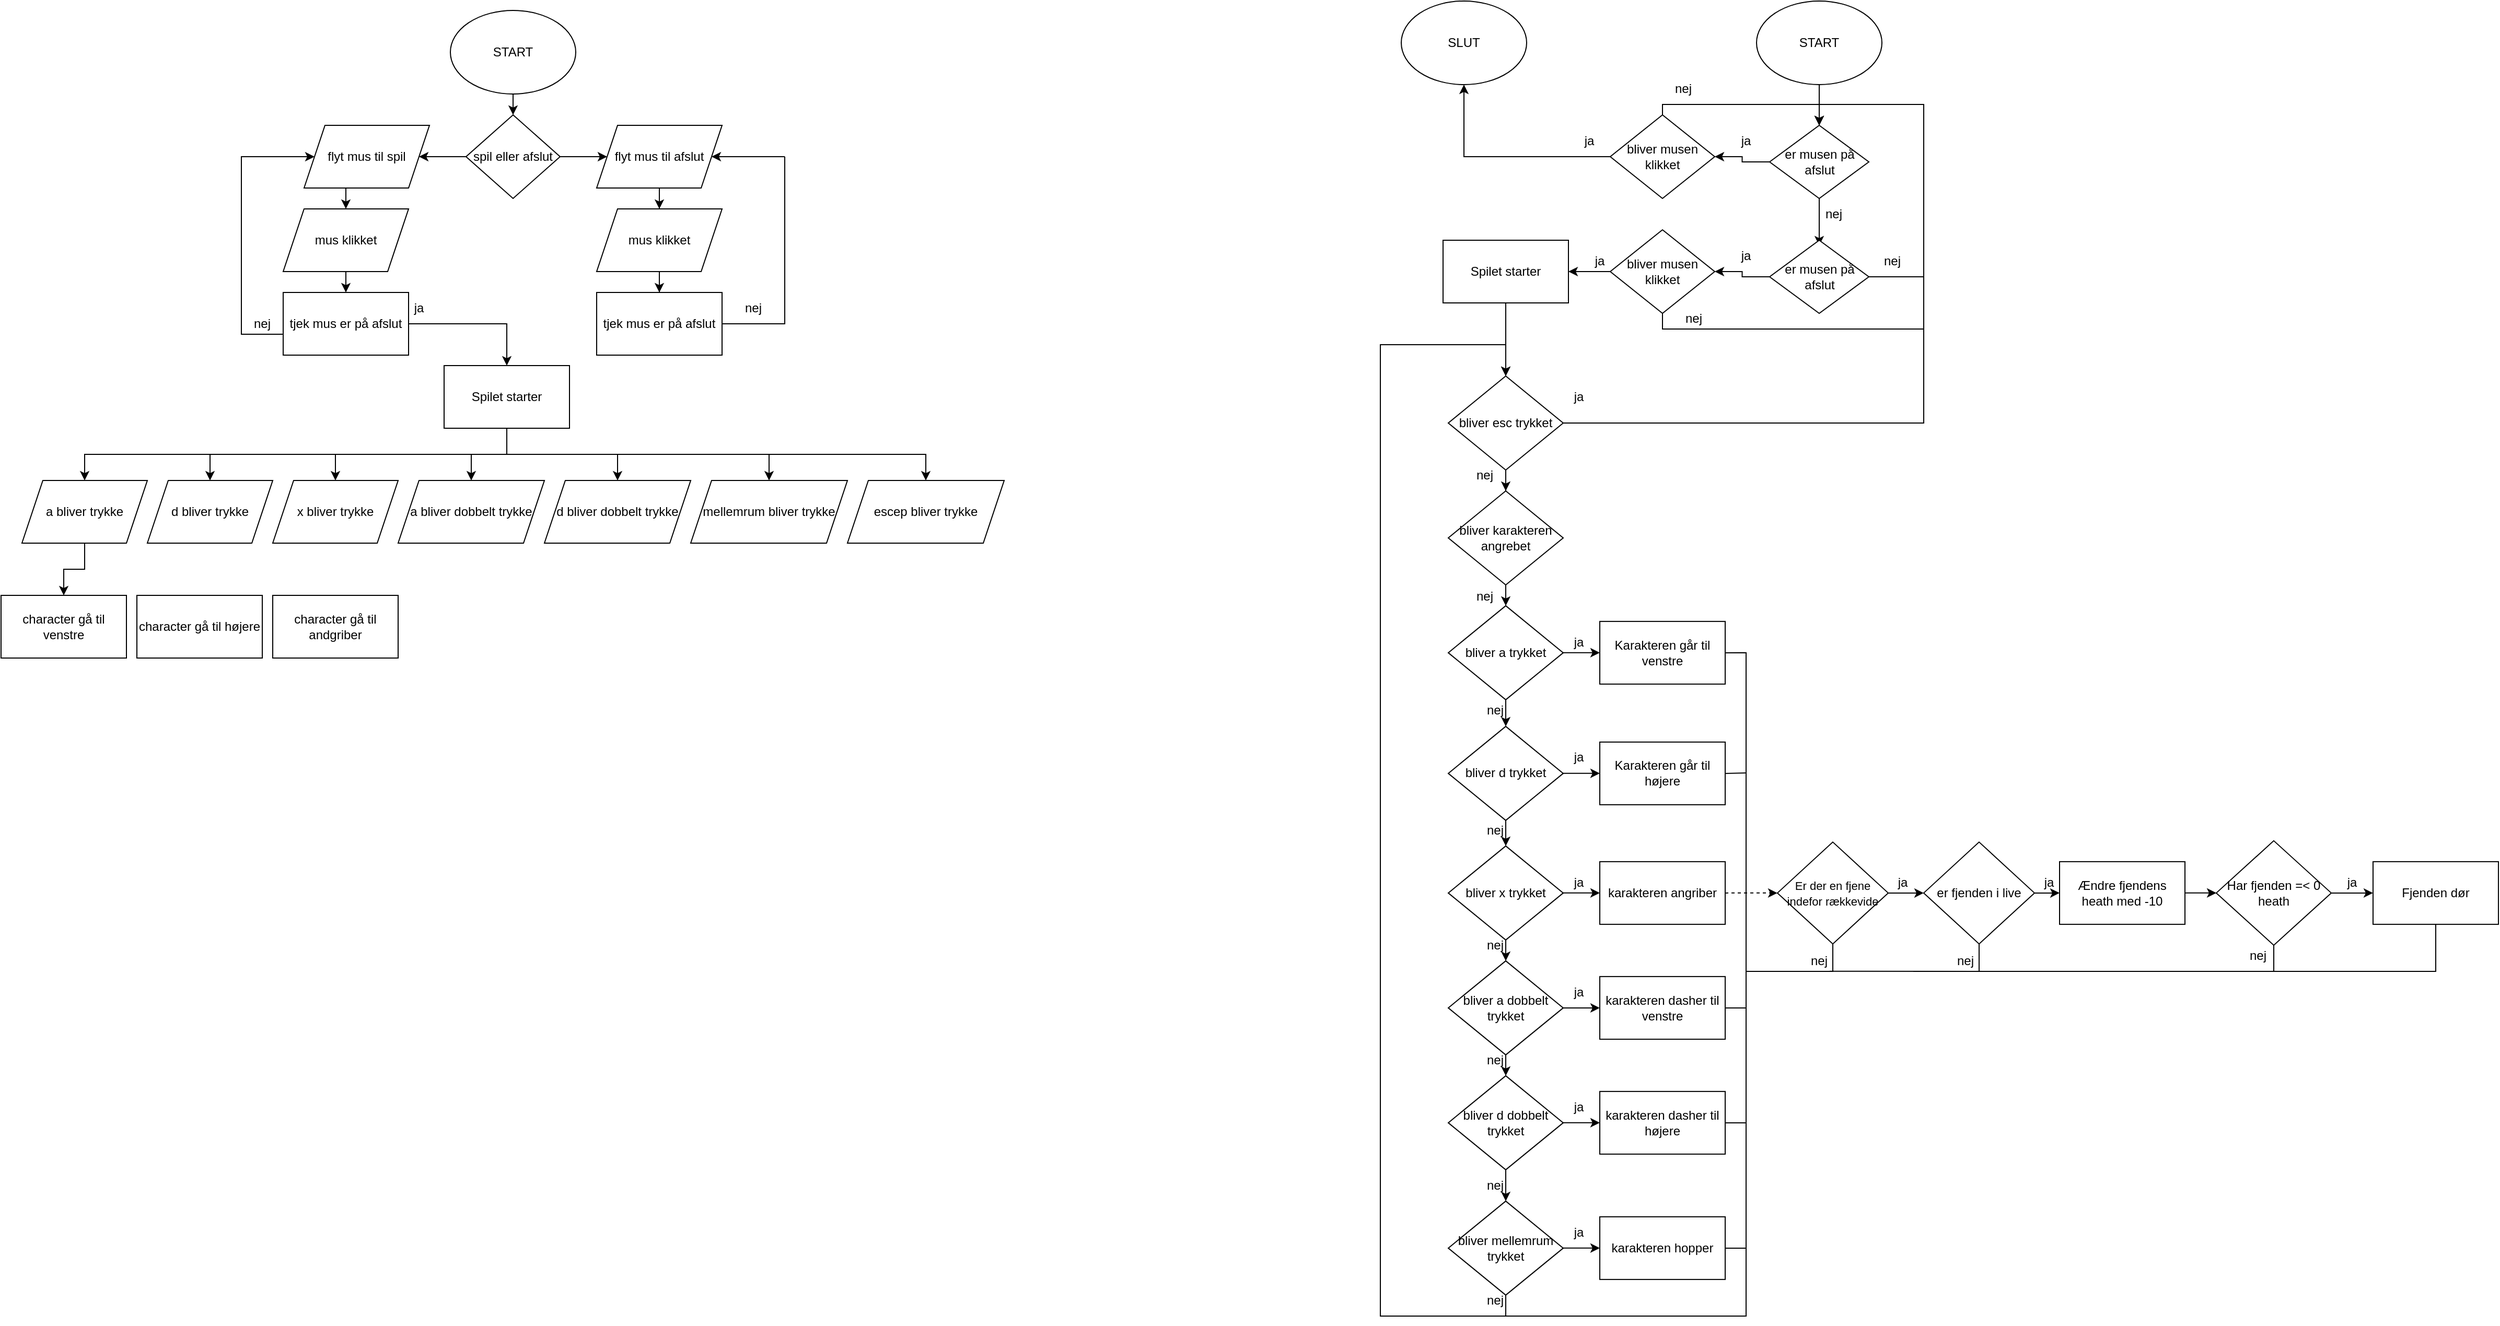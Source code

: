 <mxfile version="26.1.0">
  <diagram name="Side-1" id="GHjTUxKBnm4g02ztmZ10">
    <mxGraphModel dx="2897" dy="2509" grid="1" gridSize="10" guides="1" tooltips="1" connect="1" arrows="1" fold="1" page="1" pageScale="1" pageWidth="827" pageHeight="1169" background="none" math="0" shadow="0">
      <root>
        <mxCell id="0" />
        <mxCell id="1" parent="0" />
        <mxCell id="01Cn6UUHRZPfgiZ1-aKv-5" style="edgeStyle=orthogonalEdgeStyle;rounded=0;orthogonalLoop=1;jettySize=auto;html=1;exitX=0.5;exitY=1;exitDx=0;exitDy=0;entryX=0.5;entryY=0;entryDx=0;entryDy=0;" parent="1" source="01Cn6UUHRZPfgiZ1-aKv-2" target="01Cn6UUHRZPfgiZ1-aKv-4" edge="1">
          <mxGeometry relative="1" as="geometry" />
        </mxCell>
        <mxCell id="01Cn6UUHRZPfgiZ1-aKv-2" value="START" style="ellipse;whiteSpace=wrap;html=1;" parent="1" vertex="1">
          <mxGeometry x="360" y="-1160" width="120" height="80" as="geometry" />
        </mxCell>
        <mxCell id="01Cn6UUHRZPfgiZ1-aKv-12" value="" style="edgeStyle=orthogonalEdgeStyle;rounded=0;orthogonalLoop=1;jettySize=auto;html=1;" parent="1" source="01Cn6UUHRZPfgiZ1-aKv-3" target="01Cn6UUHRZPfgiZ1-aKv-11" edge="1">
          <mxGeometry relative="1" as="geometry" />
        </mxCell>
        <mxCell id="01Cn6UUHRZPfgiZ1-aKv-3" value="flyt mus til afslut" style="shape=parallelogram;perimeter=parallelogramPerimeter;whiteSpace=wrap;html=1;fixedSize=1;" parent="1" vertex="1">
          <mxGeometry x="500" y="-1050" width="120" height="60" as="geometry" />
        </mxCell>
        <mxCell id="01Cn6UUHRZPfgiZ1-aKv-6" style="edgeStyle=orthogonalEdgeStyle;rounded=0;orthogonalLoop=1;jettySize=auto;html=1;exitX=1;exitY=0.5;exitDx=0;exitDy=0;entryX=0;entryY=0.5;entryDx=0;entryDy=0;" parent="1" source="01Cn6UUHRZPfgiZ1-aKv-4" target="01Cn6UUHRZPfgiZ1-aKv-3" edge="1">
          <mxGeometry relative="1" as="geometry" />
        </mxCell>
        <mxCell id="01Cn6UUHRZPfgiZ1-aKv-8" style="edgeStyle=orthogonalEdgeStyle;rounded=0;orthogonalLoop=1;jettySize=auto;html=1;entryX=1;entryY=0.5;entryDx=0;entryDy=0;" parent="1" source="01Cn6UUHRZPfgiZ1-aKv-4" target="01Cn6UUHRZPfgiZ1-aKv-7" edge="1">
          <mxGeometry relative="1" as="geometry" />
        </mxCell>
        <mxCell id="01Cn6UUHRZPfgiZ1-aKv-4" value="spil eller afslut" style="rhombus;whiteSpace=wrap;html=1;" parent="1" vertex="1">
          <mxGeometry x="375" y="-1060" width="90" height="80" as="geometry" />
        </mxCell>
        <mxCell id="01Cn6UUHRZPfgiZ1-aKv-21" style="edgeStyle=orthogonalEdgeStyle;rounded=0;orthogonalLoop=1;jettySize=auto;html=1;exitX=0.5;exitY=1;exitDx=0;exitDy=0;entryX=0.5;entryY=0;entryDx=0;entryDy=0;" parent="1" source="01Cn6UUHRZPfgiZ1-aKv-7" target="01Cn6UUHRZPfgiZ1-aKv-20" edge="1">
          <mxGeometry relative="1" as="geometry" />
        </mxCell>
        <mxCell id="01Cn6UUHRZPfgiZ1-aKv-7" value="flyt mus til spil" style="shape=parallelogram;perimeter=parallelogramPerimeter;whiteSpace=wrap;html=1;fixedSize=1;" parent="1" vertex="1">
          <mxGeometry x="220" y="-1050" width="120" height="60" as="geometry" />
        </mxCell>
        <mxCell id="01Cn6UUHRZPfgiZ1-aKv-14" value="" style="edgeStyle=orthogonalEdgeStyle;rounded=0;orthogonalLoop=1;jettySize=auto;html=1;" parent="1" source="01Cn6UUHRZPfgiZ1-aKv-11" target="01Cn6UUHRZPfgiZ1-aKv-13" edge="1">
          <mxGeometry relative="1" as="geometry" />
        </mxCell>
        <mxCell id="01Cn6UUHRZPfgiZ1-aKv-11" value="mus klikket" style="shape=parallelogram;perimeter=parallelogramPerimeter;whiteSpace=wrap;html=1;fixedSize=1;" parent="1" vertex="1">
          <mxGeometry x="500" y="-970" width="120" height="60" as="geometry" />
        </mxCell>
        <mxCell id="01Cn6UUHRZPfgiZ1-aKv-13" value="tjek mus er på afslut" style="whiteSpace=wrap;html=1;" parent="1" vertex="1">
          <mxGeometry x="500" y="-890" width="120" height="60" as="geometry" />
        </mxCell>
        <mxCell id="01Cn6UUHRZPfgiZ1-aKv-16" value="" style="endArrow=none;html=1;rounded=0;exitX=1;exitY=0.5;exitDx=0;exitDy=0;" parent="1" source="01Cn6UUHRZPfgiZ1-aKv-13" edge="1">
          <mxGeometry width="50" height="50" relative="1" as="geometry">
            <mxPoint x="450" y="-930" as="sourcePoint" />
            <mxPoint x="680" y="-1020" as="targetPoint" />
            <Array as="points">
              <mxPoint x="680" y="-860" />
            </Array>
          </mxGeometry>
        </mxCell>
        <mxCell id="01Cn6UUHRZPfgiZ1-aKv-18" value="" style="endArrow=classic;html=1;rounded=0;" parent="1" edge="1">
          <mxGeometry width="50" height="50" relative="1" as="geometry">
            <mxPoint x="680" y="-1020" as="sourcePoint" />
            <mxPoint x="610" y="-1020" as="targetPoint" />
          </mxGeometry>
        </mxCell>
        <mxCell id="01Cn6UUHRZPfgiZ1-aKv-19" value="nej" style="text;html=1;align=center;verticalAlign=middle;whiteSpace=wrap;rounded=0;" parent="1" vertex="1">
          <mxGeometry x="620" y="-890" width="60" height="30" as="geometry" />
        </mxCell>
        <mxCell id="01Cn6UUHRZPfgiZ1-aKv-23" style="edgeStyle=orthogonalEdgeStyle;rounded=0;orthogonalLoop=1;jettySize=auto;html=1;exitX=0.5;exitY=1;exitDx=0;exitDy=0;entryX=0.5;entryY=0;entryDx=0;entryDy=0;" parent="1" source="01Cn6UUHRZPfgiZ1-aKv-20" target="01Cn6UUHRZPfgiZ1-aKv-22" edge="1">
          <mxGeometry relative="1" as="geometry" />
        </mxCell>
        <mxCell id="01Cn6UUHRZPfgiZ1-aKv-20" value="mus klikket" style="shape=parallelogram;perimeter=parallelogramPerimeter;whiteSpace=wrap;html=1;fixedSize=1;" parent="1" vertex="1">
          <mxGeometry x="200" y="-970" width="120" height="60" as="geometry" />
        </mxCell>
        <mxCell id="01Cn6UUHRZPfgiZ1-aKv-24" style="edgeStyle=orthogonalEdgeStyle;rounded=0;orthogonalLoop=1;jettySize=auto;html=1;exitX=0;exitY=0.5;exitDx=0;exitDy=0;entryX=0;entryY=0.5;entryDx=0;entryDy=0;" parent="1" source="01Cn6UUHRZPfgiZ1-aKv-22" target="01Cn6UUHRZPfgiZ1-aKv-7" edge="1">
          <mxGeometry relative="1" as="geometry">
            <Array as="points">
              <mxPoint x="160" y="-850" />
              <mxPoint x="160" y="-1020" />
            </Array>
          </mxGeometry>
        </mxCell>
        <mxCell id="01Cn6UUHRZPfgiZ1-aKv-28" value="" style="edgeStyle=orthogonalEdgeStyle;rounded=0;orthogonalLoop=1;jettySize=auto;html=1;" parent="1" source="01Cn6UUHRZPfgiZ1-aKv-22" target="01Cn6UUHRZPfgiZ1-aKv-27" edge="1">
          <mxGeometry relative="1" as="geometry" />
        </mxCell>
        <mxCell id="01Cn6UUHRZPfgiZ1-aKv-22" value="tjek mus er på afslut" style="whiteSpace=wrap;html=1;" parent="1" vertex="1">
          <mxGeometry x="200" y="-890" width="120" height="60" as="geometry" />
        </mxCell>
        <mxCell id="01Cn6UUHRZPfgiZ1-aKv-25" value="nej" style="text;html=1;align=center;verticalAlign=middle;whiteSpace=wrap;rounded=0;" parent="1" vertex="1">
          <mxGeometry x="150" y="-875" width="60" height="30" as="geometry" />
        </mxCell>
        <mxCell id="01Cn6UUHRZPfgiZ1-aKv-40" style="edgeStyle=orthogonalEdgeStyle;rounded=0;orthogonalLoop=1;jettySize=auto;html=1;exitX=0.5;exitY=1;exitDx=0;exitDy=0;" parent="1" source="01Cn6UUHRZPfgiZ1-aKv-27" target="01Cn6UUHRZPfgiZ1-aKv-31" edge="1">
          <mxGeometry relative="1" as="geometry" />
        </mxCell>
        <mxCell id="01Cn6UUHRZPfgiZ1-aKv-41" style="edgeStyle=orthogonalEdgeStyle;rounded=0;orthogonalLoop=1;jettySize=auto;html=1;exitX=0.5;exitY=1;exitDx=0;exitDy=0;entryX=0.5;entryY=0;entryDx=0;entryDy=0;" parent="1" source="01Cn6UUHRZPfgiZ1-aKv-27" target="01Cn6UUHRZPfgiZ1-aKv-33" edge="1">
          <mxGeometry relative="1" as="geometry" />
        </mxCell>
        <mxCell id="01Cn6UUHRZPfgiZ1-aKv-42" style="edgeStyle=orthogonalEdgeStyle;rounded=0;orthogonalLoop=1;jettySize=auto;html=1;exitX=0.5;exitY=1;exitDx=0;exitDy=0;" parent="1" source="01Cn6UUHRZPfgiZ1-aKv-27" target="01Cn6UUHRZPfgiZ1-aKv-34" edge="1">
          <mxGeometry relative="1" as="geometry" />
        </mxCell>
        <mxCell id="01Cn6UUHRZPfgiZ1-aKv-43" style="edgeStyle=orthogonalEdgeStyle;rounded=0;orthogonalLoop=1;jettySize=auto;html=1;exitX=0.5;exitY=1;exitDx=0;exitDy=0;entryX=0.5;entryY=0;entryDx=0;entryDy=0;" parent="1" source="01Cn6UUHRZPfgiZ1-aKv-27" target="01Cn6UUHRZPfgiZ1-aKv-35" edge="1">
          <mxGeometry relative="1" as="geometry" />
        </mxCell>
        <mxCell id="01Cn6UUHRZPfgiZ1-aKv-44" style="edgeStyle=orthogonalEdgeStyle;rounded=0;orthogonalLoop=1;jettySize=auto;html=1;exitX=0.5;exitY=1;exitDx=0;exitDy=0;" parent="1" source="01Cn6UUHRZPfgiZ1-aKv-27" target="01Cn6UUHRZPfgiZ1-aKv-37" edge="1">
          <mxGeometry relative="1" as="geometry" />
        </mxCell>
        <mxCell id="01Cn6UUHRZPfgiZ1-aKv-45" style="edgeStyle=orthogonalEdgeStyle;rounded=0;orthogonalLoop=1;jettySize=auto;html=1;exitX=0.5;exitY=1;exitDx=0;exitDy=0;" parent="1" source="01Cn6UUHRZPfgiZ1-aKv-27" target="01Cn6UUHRZPfgiZ1-aKv-38" edge="1">
          <mxGeometry relative="1" as="geometry" />
        </mxCell>
        <mxCell id="01Cn6UUHRZPfgiZ1-aKv-46" style="edgeStyle=orthogonalEdgeStyle;rounded=0;orthogonalLoop=1;jettySize=auto;html=1;exitX=0.5;exitY=1;exitDx=0;exitDy=0;" parent="1" source="01Cn6UUHRZPfgiZ1-aKv-27" target="01Cn6UUHRZPfgiZ1-aKv-39" edge="1">
          <mxGeometry relative="1" as="geometry" />
        </mxCell>
        <mxCell id="01Cn6UUHRZPfgiZ1-aKv-27" value="Spilet starter" style="whiteSpace=wrap;html=1;" parent="1" vertex="1">
          <mxGeometry x="354" y="-820" width="120" height="60" as="geometry" />
        </mxCell>
        <mxCell id="01Cn6UUHRZPfgiZ1-aKv-29" value="ja" style="text;html=1;align=center;verticalAlign=middle;whiteSpace=wrap;rounded=0;" parent="1" vertex="1">
          <mxGeometry x="300" y="-890" width="60" height="30" as="geometry" />
        </mxCell>
        <mxCell id="01Cn6UUHRZPfgiZ1-aKv-48" value="" style="edgeStyle=orthogonalEdgeStyle;rounded=0;orthogonalLoop=1;jettySize=auto;html=1;" parent="1" source="01Cn6UUHRZPfgiZ1-aKv-31" target="01Cn6UUHRZPfgiZ1-aKv-47" edge="1">
          <mxGeometry relative="1" as="geometry" />
        </mxCell>
        <mxCell id="01Cn6UUHRZPfgiZ1-aKv-31" value="a bliver trykke" style="shape=parallelogram;perimeter=parallelogramPerimeter;whiteSpace=wrap;html=1;fixedSize=1;" parent="1" vertex="1">
          <mxGeometry x="-50" y="-710" width="120" height="60" as="geometry" />
        </mxCell>
        <mxCell id="01Cn6UUHRZPfgiZ1-aKv-33" value="d bliver trykke" style="shape=parallelogram;perimeter=parallelogramPerimeter;whiteSpace=wrap;html=1;fixedSize=1;" parent="1" vertex="1">
          <mxGeometry x="70" y="-710" width="120" height="60" as="geometry" />
        </mxCell>
        <mxCell id="01Cn6UUHRZPfgiZ1-aKv-34" value="x bliver trykke" style="shape=parallelogram;perimeter=parallelogramPerimeter;whiteSpace=wrap;html=1;fixedSize=1;" parent="1" vertex="1">
          <mxGeometry x="190" y="-710" width="120" height="60" as="geometry" />
        </mxCell>
        <mxCell id="01Cn6UUHRZPfgiZ1-aKv-35" value="a bliver dobbelt trykke" style="shape=parallelogram;perimeter=parallelogramPerimeter;whiteSpace=wrap;html=1;fixedSize=1;" parent="1" vertex="1">
          <mxGeometry x="310" y="-710" width="140" height="60" as="geometry" />
        </mxCell>
        <mxCell id="01Cn6UUHRZPfgiZ1-aKv-37" value="d bliver dobbelt trykke" style="shape=parallelogram;perimeter=parallelogramPerimeter;whiteSpace=wrap;html=1;fixedSize=1;" parent="1" vertex="1">
          <mxGeometry x="450" y="-710" width="140" height="60" as="geometry" />
        </mxCell>
        <mxCell id="01Cn6UUHRZPfgiZ1-aKv-38" value="mellemrum bliver trykke" style="shape=parallelogram;perimeter=parallelogramPerimeter;whiteSpace=wrap;html=1;fixedSize=1;" parent="1" vertex="1">
          <mxGeometry x="590" y="-710" width="150" height="60" as="geometry" />
        </mxCell>
        <mxCell id="01Cn6UUHRZPfgiZ1-aKv-39" value="escep bliver trykke" style="shape=parallelogram;perimeter=parallelogramPerimeter;whiteSpace=wrap;html=1;fixedSize=1;" parent="1" vertex="1">
          <mxGeometry x="740" y="-710" width="150" height="60" as="geometry" />
        </mxCell>
        <mxCell id="01Cn6UUHRZPfgiZ1-aKv-47" value="character gå til venstre" style="whiteSpace=wrap;html=1;" parent="1" vertex="1">
          <mxGeometry x="-70" y="-600" width="120" height="60" as="geometry" />
        </mxCell>
        <mxCell id="01Cn6UUHRZPfgiZ1-aKv-49" value="character gå til højere" style="whiteSpace=wrap;html=1;" parent="1" vertex="1">
          <mxGeometry x="60" y="-600" width="120" height="60" as="geometry" />
        </mxCell>
        <mxCell id="01Cn6UUHRZPfgiZ1-aKv-52" value="character gå til andgriber" style="whiteSpace=wrap;html=1;" parent="1" vertex="1">
          <mxGeometry x="190" y="-600" width="120" height="60" as="geometry" />
        </mxCell>
        <mxCell id="Bi03TDWfDMKd8-1LbUZK-4" value="" style="edgeStyle=orthogonalEdgeStyle;rounded=0;orthogonalLoop=1;jettySize=auto;html=1;" edge="1" parent="1" source="Bi03TDWfDMKd8-1LbUZK-1">
          <mxGeometry relative="1" as="geometry">
            <mxPoint x="1670" y="-1050" as="targetPoint" />
          </mxGeometry>
        </mxCell>
        <mxCell id="Bi03TDWfDMKd8-1LbUZK-1" value="START" style="ellipse;whiteSpace=wrap;html=1;" vertex="1" parent="1">
          <mxGeometry x="1610" y="-1169" width="120" height="80" as="geometry" />
        </mxCell>
        <mxCell id="Bi03TDWfDMKd8-1LbUZK-24" style="edgeStyle=orthogonalEdgeStyle;rounded=0;orthogonalLoop=1;jettySize=auto;html=1;exitX=0.5;exitY=1;exitDx=0;exitDy=0;entryX=0.5;entryY=0;entryDx=0;entryDy=0;" edge="1" parent="1">
          <mxGeometry relative="1" as="geometry">
            <mxPoint x="1670" y="-990" as="sourcePoint" />
            <mxPoint x="1670" y="-935" as="targetPoint" />
          </mxGeometry>
        </mxCell>
        <mxCell id="Bi03TDWfDMKd8-1LbUZK-7" value="SLUT" style="ellipse;whiteSpace=wrap;html=1;" vertex="1" parent="1">
          <mxGeometry x="1270" y="-1169" width="120" height="80" as="geometry" />
        </mxCell>
        <mxCell id="Bi03TDWfDMKd8-1LbUZK-9" value="ja" style="text;html=1;align=center;verticalAlign=middle;whiteSpace=wrap;rounded=0;" vertex="1" parent="1">
          <mxGeometry x="1420" y="-1050" width="60" height="30" as="geometry" />
        </mxCell>
        <mxCell id="Bi03TDWfDMKd8-1LbUZK-12" style="edgeStyle=orthogonalEdgeStyle;rounded=0;orthogonalLoop=1;jettySize=auto;html=1;exitX=0;exitY=0.5;exitDx=0;exitDy=0;entryX=0.5;entryY=1;entryDx=0;entryDy=0;" edge="1" parent="1" source="Bi03TDWfDMKd8-1LbUZK-44" target="Bi03TDWfDMKd8-1LbUZK-7">
          <mxGeometry relative="1" as="geometry">
            <mxPoint x="1460" y="-1020" as="sourcePoint" />
          </mxGeometry>
        </mxCell>
        <mxCell id="Bi03TDWfDMKd8-1LbUZK-27" style="edgeStyle=orthogonalEdgeStyle;rounded=0;orthogonalLoop=1;jettySize=auto;html=1;entryX=1;entryY=0.5;entryDx=0;entryDy=0;exitX=0;exitY=0.5;exitDx=0;exitDy=0;" edge="1" parent="1" source="Bi03TDWfDMKd8-1LbUZK-45" target="Bi03TDWfDMKd8-1LbUZK-47">
          <mxGeometry relative="1" as="geometry">
            <mxPoint x="1620" y="-900" as="sourcePoint" />
            <mxPoint x="1580" y="-905" as="targetPoint" />
          </mxGeometry>
        </mxCell>
        <mxCell id="Bi03TDWfDMKd8-1LbUZK-29" style="edgeStyle=orthogonalEdgeStyle;rounded=0;orthogonalLoop=1;jettySize=auto;html=1;exitX=1;exitY=0.5;exitDx=0;exitDy=0;" edge="1" parent="1" source="Bi03TDWfDMKd8-1LbUZK-45">
          <mxGeometry relative="1" as="geometry">
            <mxPoint x="1670" y="-1050" as="targetPoint" />
            <mxPoint x="1730" y="-905" as="sourcePoint" />
            <Array as="points">
              <mxPoint x="1718" y="-905" />
              <mxPoint x="1770" y="-905" />
              <mxPoint x="1770" y="-1070" />
              <mxPoint x="1670" y="-1070" />
            </Array>
          </mxGeometry>
        </mxCell>
        <mxCell id="Bi03TDWfDMKd8-1LbUZK-20" value="" style="edgeStyle=orthogonalEdgeStyle;rounded=0;orthogonalLoop=1;jettySize=auto;html=1;exitX=0.5;exitY=0;exitDx=0;exitDy=0;" edge="1" parent="1">
          <mxGeometry relative="1" as="geometry">
            <mxPoint x="1670" y="-1050" as="targetPoint" />
            <mxPoint x="1520" y="-1050" as="sourcePoint" />
            <Array as="points">
              <mxPoint x="1520" y="-1070" />
              <mxPoint x="1670" y="-1070" />
            </Array>
          </mxGeometry>
        </mxCell>
        <mxCell id="Bi03TDWfDMKd8-1LbUZK-21" value="nej" style="text;html=1;align=center;verticalAlign=middle;whiteSpace=wrap;rounded=0;" vertex="1" parent="1">
          <mxGeometry x="1510" y="-1100" width="60" height="30" as="geometry" />
        </mxCell>
        <mxCell id="Bi03TDWfDMKd8-1LbUZK-25" value="nej" style="text;html=1;align=center;verticalAlign=middle;whiteSpace=wrap;rounded=0;" vertex="1" parent="1">
          <mxGeometry x="1654" y="-980" width="60" height="30" as="geometry" />
        </mxCell>
        <mxCell id="Bi03TDWfDMKd8-1LbUZK-35" style="edgeStyle=orthogonalEdgeStyle;rounded=0;orthogonalLoop=1;jettySize=auto;html=1;exitX=0.5;exitY=1;exitDx=0;exitDy=0;entryX=0.5;entryY=0;entryDx=0;entryDy=0;" edge="1" parent="1">
          <mxGeometry relative="1" as="geometry">
            <mxPoint x="1520" y="-875" as="sourcePoint" />
            <mxPoint x="1670" y="-1050" as="targetPoint" />
            <Array as="points">
              <mxPoint x="1520" y="-855" />
              <mxPoint x="1770" y="-855" />
              <mxPoint x="1770" y="-1070" />
              <mxPoint x="1670" y="-1070" />
            </Array>
          </mxGeometry>
        </mxCell>
        <mxCell id="Bi03TDWfDMKd8-1LbUZK-28" value="ja" style="text;html=1;align=center;verticalAlign=middle;whiteSpace=wrap;rounded=0;" vertex="1" parent="1">
          <mxGeometry x="1570" y="-940" width="60" height="30" as="geometry" />
        </mxCell>
        <mxCell id="Bi03TDWfDMKd8-1LbUZK-30" value="nej" style="text;html=1;align=center;verticalAlign=middle;whiteSpace=wrap;rounded=0;" vertex="1" parent="1">
          <mxGeometry x="1710" y="-935" width="60" height="30" as="geometry" />
        </mxCell>
        <mxCell id="Bi03TDWfDMKd8-1LbUZK-52" style="edgeStyle=orthogonalEdgeStyle;rounded=0;orthogonalLoop=1;jettySize=auto;html=1;exitX=0.5;exitY=1;exitDx=0;exitDy=0;entryX=0.5;entryY=0;entryDx=0;entryDy=0;" edge="1" parent="1" source="Bi03TDWfDMKd8-1LbUZK-31" target="Bi03TDWfDMKd8-1LbUZK-51">
          <mxGeometry relative="1" as="geometry" />
        </mxCell>
        <mxCell id="Bi03TDWfDMKd8-1LbUZK-31" value="Spilet starter" style="rounded=0;whiteSpace=wrap;html=1;" vertex="1" parent="1">
          <mxGeometry x="1310" y="-940" width="120" height="60" as="geometry" />
        </mxCell>
        <mxCell id="Bi03TDWfDMKd8-1LbUZK-42" style="edgeStyle=orthogonalEdgeStyle;rounded=0;orthogonalLoop=1;jettySize=auto;html=1;exitX=0;exitY=0.5;exitDx=0;exitDy=0;entryX=1;entryY=0.5;entryDx=0;entryDy=0;" edge="1" parent="1" source="Bi03TDWfDMKd8-1LbUZK-40" target="Bi03TDWfDMKd8-1LbUZK-44">
          <mxGeometry relative="1" as="geometry">
            <mxPoint x="1580" y="-1020" as="targetPoint" />
          </mxGeometry>
        </mxCell>
        <mxCell id="Bi03TDWfDMKd8-1LbUZK-40" value="er musen på afslut" style="rhombus;whiteSpace=wrap;html=1;" vertex="1" parent="1">
          <mxGeometry x="1622.5" y="-1050" width="95" height="70" as="geometry" />
        </mxCell>
        <mxCell id="Bi03TDWfDMKd8-1LbUZK-43" value="ja" style="text;html=1;align=center;verticalAlign=middle;whiteSpace=wrap;rounded=0;" vertex="1" parent="1">
          <mxGeometry x="1570" y="-1050" width="60" height="30" as="geometry" />
        </mxCell>
        <mxCell id="Bi03TDWfDMKd8-1LbUZK-44" value="bliver musen klikket" style="rhombus;whiteSpace=wrap;html=1;" vertex="1" parent="1">
          <mxGeometry x="1470" y="-1060" width="100" height="80" as="geometry" />
        </mxCell>
        <mxCell id="Bi03TDWfDMKd8-1LbUZK-45" value="er musen på afslut" style="rhombus;whiteSpace=wrap;html=1;" vertex="1" parent="1">
          <mxGeometry x="1622.5" y="-940" width="95" height="70" as="geometry" />
        </mxCell>
        <mxCell id="Bi03TDWfDMKd8-1LbUZK-48" style="edgeStyle=orthogonalEdgeStyle;rounded=0;orthogonalLoop=1;jettySize=auto;html=1;exitX=0;exitY=0.5;exitDx=0;exitDy=0;" edge="1" parent="1" source="Bi03TDWfDMKd8-1LbUZK-47" target="Bi03TDWfDMKd8-1LbUZK-31">
          <mxGeometry relative="1" as="geometry" />
        </mxCell>
        <mxCell id="Bi03TDWfDMKd8-1LbUZK-47" value="bliver musen klikket" style="rhombus;whiteSpace=wrap;html=1;" vertex="1" parent="1">
          <mxGeometry x="1470" y="-950" width="100" height="80" as="geometry" />
        </mxCell>
        <mxCell id="Bi03TDWfDMKd8-1LbUZK-49" value="nej" style="text;html=1;align=center;verticalAlign=middle;whiteSpace=wrap;rounded=0;" vertex="1" parent="1">
          <mxGeometry x="1520" y="-880" width="60" height="30" as="geometry" />
        </mxCell>
        <mxCell id="Bi03TDWfDMKd8-1LbUZK-50" value="ja" style="text;html=1;align=center;verticalAlign=middle;whiteSpace=wrap;rounded=0;" vertex="1" parent="1">
          <mxGeometry x="1430" y="-935" width="60" height="30" as="geometry" />
        </mxCell>
        <mxCell id="Bi03TDWfDMKd8-1LbUZK-100" style="edgeStyle=orthogonalEdgeStyle;rounded=0;orthogonalLoop=1;jettySize=auto;html=1;exitX=0.5;exitY=1;exitDx=0;exitDy=0;entryX=0.5;entryY=0;entryDx=0;entryDy=0;" edge="1" parent="1" target="Bi03TDWfDMKd8-1LbUZK-62">
          <mxGeometry relative="1" as="geometry">
            <mxPoint x="1370" y="-610.06" as="sourcePoint" />
          </mxGeometry>
        </mxCell>
        <mxCell id="Bi03TDWfDMKd8-1LbUZK-165" value="" style="edgeStyle=orthogonalEdgeStyle;rounded=0;orthogonalLoop=1;jettySize=auto;html=1;" edge="1" parent="1" source="Bi03TDWfDMKd8-1LbUZK-51" target="Bi03TDWfDMKd8-1LbUZK-164">
          <mxGeometry relative="1" as="geometry" />
        </mxCell>
        <mxCell id="Bi03TDWfDMKd8-1LbUZK-51" value="bliver esc trykket" style="rhombus;whiteSpace=wrap;html=1;" vertex="1" parent="1">
          <mxGeometry x="1315" y="-810" width="110" height="90" as="geometry" />
        </mxCell>
        <mxCell id="Bi03TDWfDMKd8-1LbUZK-57" value="" style="endArrow=none;html=1;rounded=0;exitX=1;exitY=0.5;exitDx=0;exitDy=0;" edge="1" parent="1" source="Bi03TDWfDMKd8-1LbUZK-51">
          <mxGeometry width="50" height="50" relative="1" as="geometry">
            <mxPoint x="1580" y="-765" as="sourcePoint" />
            <mxPoint x="1770" y="-860" as="targetPoint" />
            <Array as="points">
              <mxPoint x="1770" y="-765" />
            </Array>
          </mxGeometry>
        </mxCell>
        <mxCell id="Bi03TDWfDMKd8-1LbUZK-61" value="ja" style="text;html=1;align=center;verticalAlign=middle;whiteSpace=wrap;rounded=0;" vertex="1" parent="1">
          <mxGeometry x="1410" y="-805" width="60" height="30" as="geometry" />
        </mxCell>
        <mxCell id="Bi03TDWfDMKd8-1LbUZK-69" value="" style="edgeStyle=orthogonalEdgeStyle;rounded=0;orthogonalLoop=1;jettySize=auto;html=1;" edge="1" parent="1" source="Bi03TDWfDMKd8-1LbUZK-62" target="Bi03TDWfDMKd8-1LbUZK-68">
          <mxGeometry relative="1" as="geometry" />
        </mxCell>
        <mxCell id="Bi03TDWfDMKd8-1LbUZK-101" style="edgeStyle=orthogonalEdgeStyle;rounded=0;orthogonalLoop=1;jettySize=auto;html=1;exitX=0.5;exitY=1;exitDx=0;exitDy=0;entryX=0.5;entryY=0;entryDx=0;entryDy=0;" edge="1" parent="1" source="Bi03TDWfDMKd8-1LbUZK-62" target="Bi03TDWfDMKd8-1LbUZK-63">
          <mxGeometry relative="1" as="geometry" />
        </mxCell>
        <mxCell id="Bi03TDWfDMKd8-1LbUZK-62" value="bliver a trykket" style="rhombus;whiteSpace=wrap;html=1;" vertex="1" parent="1">
          <mxGeometry x="1315" y="-590.06" width="110" height="90" as="geometry" />
        </mxCell>
        <mxCell id="Bi03TDWfDMKd8-1LbUZK-72" value="" style="edgeStyle=orthogonalEdgeStyle;rounded=0;orthogonalLoop=1;jettySize=auto;html=1;" edge="1" parent="1" source="Bi03TDWfDMKd8-1LbUZK-63" target="Bi03TDWfDMKd8-1LbUZK-71">
          <mxGeometry relative="1" as="geometry" />
        </mxCell>
        <mxCell id="Bi03TDWfDMKd8-1LbUZK-102" style="edgeStyle=orthogonalEdgeStyle;rounded=0;orthogonalLoop=1;jettySize=auto;html=1;exitX=0.5;exitY=1;exitDx=0;exitDy=0;entryX=0.5;entryY=0;entryDx=0;entryDy=0;" edge="1" parent="1" source="Bi03TDWfDMKd8-1LbUZK-63" target="Bi03TDWfDMKd8-1LbUZK-64">
          <mxGeometry relative="1" as="geometry" />
        </mxCell>
        <mxCell id="Bi03TDWfDMKd8-1LbUZK-63" value="bliver d trykket" style="rhombus;whiteSpace=wrap;html=1;" vertex="1" parent="1">
          <mxGeometry x="1315" y="-474.56" width="110" height="90" as="geometry" />
        </mxCell>
        <mxCell id="Bi03TDWfDMKd8-1LbUZK-74" value="" style="edgeStyle=orthogonalEdgeStyle;rounded=0;orthogonalLoop=1;jettySize=auto;html=1;" edge="1" parent="1" source="Bi03TDWfDMKd8-1LbUZK-64" target="Bi03TDWfDMKd8-1LbUZK-73">
          <mxGeometry relative="1" as="geometry" />
        </mxCell>
        <mxCell id="Bi03TDWfDMKd8-1LbUZK-112" style="edgeStyle=orthogonalEdgeStyle;rounded=0;orthogonalLoop=1;jettySize=auto;html=1;exitX=0.5;exitY=1;exitDx=0;exitDy=0;entryX=0.5;entryY=0;entryDx=0;entryDy=0;" edge="1" parent="1" source="Bi03TDWfDMKd8-1LbUZK-64" target="Bi03TDWfDMKd8-1LbUZK-65">
          <mxGeometry relative="1" as="geometry" />
        </mxCell>
        <mxCell id="Bi03TDWfDMKd8-1LbUZK-64" value="bliver x trykket" style="rhombus;whiteSpace=wrap;html=1;" vertex="1" parent="1">
          <mxGeometry x="1315" y="-360.06" width="110" height="90" as="geometry" />
        </mxCell>
        <mxCell id="Bi03TDWfDMKd8-1LbUZK-87" style="edgeStyle=orthogonalEdgeStyle;rounded=0;orthogonalLoop=1;jettySize=auto;html=1;exitX=1;exitY=0.5;exitDx=0;exitDy=0;entryX=0;entryY=0.5;entryDx=0;entryDy=0;" edge="1" parent="1" source="Bi03TDWfDMKd8-1LbUZK-65" target="Bi03TDWfDMKd8-1LbUZK-75">
          <mxGeometry relative="1" as="geometry" />
        </mxCell>
        <mxCell id="Bi03TDWfDMKd8-1LbUZK-116" style="edgeStyle=orthogonalEdgeStyle;rounded=0;orthogonalLoop=1;jettySize=auto;html=1;exitX=0.5;exitY=1;exitDx=0;exitDy=0;entryX=0.5;entryY=0;entryDx=0;entryDy=0;" edge="1" parent="1" source="Bi03TDWfDMKd8-1LbUZK-65" target="Bi03TDWfDMKd8-1LbUZK-66">
          <mxGeometry relative="1" as="geometry" />
        </mxCell>
        <mxCell id="Bi03TDWfDMKd8-1LbUZK-65" value="bliver a dobbelt trykket" style="rhombus;whiteSpace=wrap;html=1;" vertex="1" parent="1">
          <mxGeometry x="1315" y="-250.06" width="110" height="90" as="geometry" />
        </mxCell>
        <mxCell id="Bi03TDWfDMKd8-1LbUZK-78" value="" style="edgeStyle=orthogonalEdgeStyle;rounded=0;orthogonalLoop=1;jettySize=auto;html=1;" edge="1" parent="1" source="Bi03TDWfDMKd8-1LbUZK-66" target="Bi03TDWfDMKd8-1LbUZK-77">
          <mxGeometry relative="1" as="geometry" />
        </mxCell>
        <mxCell id="Bi03TDWfDMKd8-1LbUZK-105" style="edgeStyle=orthogonalEdgeStyle;rounded=0;orthogonalLoop=1;jettySize=auto;html=1;exitX=0.5;exitY=1;exitDx=0;exitDy=0;entryX=0.5;entryY=0;entryDx=0;entryDy=0;" edge="1" parent="1" source="Bi03TDWfDMKd8-1LbUZK-66" target="Bi03TDWfDMKd8-1LbUZK-67">
          <mxGeometry relative="1" as="geometry" />
        </mxCell>
        <mxCell id="Bi03TDWfDMKd8-1LbUZK-66" value="bliver d dobbelt trykket" style="rhombus;whiteSpace=wrap;html=1;" vertex="1" parent="1">
          <mxGeometry x="1315" y="-140.06" width="110" height="90" as="geometry" />
        </mxCell>
        <mxCell id="Bi03TDWfDMKd8-1LbUZK-80" value="" style="edgeStyle=orthogonalEdgeStyle;rounded=0;orthogonalLoop=1;jettySize=auto;html=1;" edge="1" parent="1" source="Bi03TDWfDMKd8-1LbUZK-67" target="Bi03TDWfDMKd8-1LbUZK-79">
          <mxGeometry relative="1" as="geometry" />
        </mxCell>
        <mxCell id="Bi03TDWfDMKd8-1LbUZK-67" value="bliver mellemrum trykket" style="rhombus;whiteSpace=wrap;html=1;" vertex="1" parent="1">
          <mxGeometry x="1315" y="-20.06" width="110" height="90" as="geometry" />
        </mxCell>
        <mxCell id="Bi03TDWfDMKd8-1LbUZK-90" style="edgeStyle=orthogonalEdgeStyle;rounded=0;orthogonalLoop=1;jettySize=auto;html=1;exitX=1;exitY=0.5;exitDx=0;exitDy=0;" edge="1" parent="1" source="Bi03TDWfDMKd8-1LbUZK-68">
          <mxGeometry relative="1" as="geometry">
            <mxPoint x="1370" y="-810" as="targetPoint" />
            <Array as="points">
              <mxPoint x="1600" y="-545" />
              <mxPoint x="1600" y="90" />
              <mxPoint x="1250" y="90" />
              <mxPoint x="1250" y="-840" />
              <mxPoint x="1370" y="-840" />
            </Array>
          </mxGeometry>
        </mxCell>
        <mxCell id="Bi03TDWfDMKd8-1LbUZK-68" value="Karakteren går til venstre" style="whiteSpace=wrap;html=1;" vertex="1" parent="1">
          <mxGeometry x="1460" y="-575.06" width="120" height="60" as="geometry" />
        </mxCell>
        <mxCell id="Bi03TDWfDMKd8-1LbUZK-71" value="Karakteren går til højere" style="whiteSpace=wrap;html=1;" vertex="1" parent="1">
          <mxGeometry x="1460" y="-459.56" width="120" height="60" as="geometry" />
        </mxCell>
        <mxCell id="Bi03TDWfDMKd8-1LbUZK-132" style="edgeStyle=orthogonalEdgeStyle;rounded=0;orthogonalLoop=1;jettySize=auto;html=1;exitX=1;exitY=0.5;exitDx=0;exitDy=0;dashed=1;" edge="1" parent="1" source="Bi03TDWfDMKd8-1LbUZK-73" target="Bi03TDWfDMKd8-1LbUZK-128">
          <mxGeometry relative="1" as="geometry" />
        </mxCell>
        <mxCell id="Bi03TDWfDMKd8-1LbUZK-73" value="karakteren angriber" style="whiteSpace=wrap;html=1;" vertex="1" parent="1">
          <mxGeometry x="1460" y="-345.06" width="120" height="60" as="geometry" />
        </mxCell>
        <mxCell id="Bi03TDWfDMKd8-1LbUZK-75" value="karakteren dasher til venstre" style="whiteSpace=wrap;html=1;" vertex="1" parent="1">
          <mxGeometry x="1460" y="-235.06" width="120" height="60" as="geometry" />
        </mxCell>
        <mxCell id="Bi03TDWfDMKd8-1LbUZK-77" value="karakteren dasher til højere" style="whiteSpace=wrap;html=1;" vertex="1" parent="1">
          <mxGeometry x="1460" y="-125.06" width="120" height="60" as="geometry" />
        </mxCell>
        <mxCell id="Bi03TDWfDMKd8-1LbUZK-79" value="karakteren hopper" style="whiteSpace=wrap;html=1;" vertex="1" parent="1">
          <mxGeometry x="1460" y="-5.06" width="120" height="60" as="geometry" />
        </mxCell>
        <mxCell id="Bi03TDWfDMKd8-1LbUZK-81" value="ja" style="text;html=1;align=center;verticalAlign=middle;whiteSpace=wrap;rounded=0;" vertex="1" parent="1">
          <mxGeometry x="1410" y="-570.06" width="60" height="30" as="geometry" />
        </mxCell>
        <mxCell id="Bi03TDWfDMKd8-1LbUZK-82" value="ja" style="text;html=1;align=center;verticalAlign=middle;whiteSpace=wrap;rounded=0;" vertex="1" parent="1">
          <mxGeometry x="1410" y="-459.56" width="60" height="30" as="geometry" />
        </mxCell>
        <mxCell id="Bi03TDWfDMKd8-1LbUZK-83" value="ja" style="text;html=1;align=center;verticalAlign=middle;whiteSpace=wrap;rounded=0;" vertex="1" parent="1">
          <mxGeometry x="1410" y="-340.06" width="60" height="30" as="geometry" />
        </mxCell>
        <mxCell id="Bi03TDWfDMKd8-1LbUZK-86" value="ja" style="text;html=1;align=center;verticalAlign=middle;whiteSpace=wrap;rounded=0;" vertex="1" parent="1">
          <mxGeometry x="1410" y="-125.06" width="60" height="30" as="geometry" />
        </mxCell>
        <mxCell id="Bi03TDWfDMKd8-1LbUZK-88" value="ja" style="text;html=1;align=center;verticalAlign=middle;whiteSpace=wrap;rounded=0;" vertex="1" parent="1">
          <mxGeometry x="1410" y="-235.06" width="60" height="30" as="geometry" />
        </mxCell>
        <mxCell id="Bi03TDWfDMKd8-1LbUZK-89" value="ja" style="text;html=1;align=center;verticalAlign=middle;whiteSpace=wrap;rounded=0;" vertex="1" parent="1">
          <mxGeometry x="1410" y="-5.06" width="60" height="30" as="geometry" />
        </mxCell>
        <mxCell id="Bi03TDWfDMKd8-1LbUZK-91" value="" style="endArrow=none;html=1;rounded=0;entryX=1;entryY=0.5;entryDx=0;entryDy=0;" edge="1" parent="1" target="Bi03TDWfDMKd8-1LbUZK-71">
          <mxGeometry width="50" height="50" relative="1" as="geometry">
            <mxPoint x="1600" y="-430.06" as="sourcePoint" />
            <mxPoint x="1570" y="-440.06" as="targetPoint" />
          </mxGeometry>
        </mxCell>
        <mxCell id="Bi03TDWfDMKd8-1LbUZK-93" value="" style="endArrow=none;html=1;rounded=0;exitX=1;exitY=0.5;exitDx=0;exitDy=0;" edge="1" parent="1" source="Bi03TDWfDMKd8-1LbUZK-75">
          <mxGeometry width="50" height="50" relative="1" as="geometry">
            <mxPoint x="1520" y="-160.06" as="sourcePoint" />
            <mxPoint x="1600" y="-205.06" as="targetPoint" />
          </mxGeometry>
        </mxCell>
        <mxCell id="Bi03TDWfDMKd8-1LbUZK-94" value="" style="endArrow=none;html=1;rounded=0;exitX=1;exitY=0.5;exitDx=0;exitDy=0;" edge="1" parent="1" source="Bi03TDWfDMKd8-1LbUZK-77">
          <mxGeometry width="50" height="50" relative="1" as="geometry">
            <mxPoint x="1520" y="-50.06" as="sourcePoint" />
            <mxPoint x="1600" y="-95.06" as="targetPoint" />
          </mxGeometry>
        </mxCell>
        <mxCell id="Bi03TDWfDMKd8-1LbUZK-97" value="" style="endArrow=none;html=1;rounded=0;entryX=1;entryY=0.5;entryDx=0;entryDy=0;" edge="1" parent="1" target="Bi03TDWfDMKd8-1LbUZK-79">
          <mxGeometry width="50" height="50" relative="1" as="geometry">
            <mxPoint x="1600" y="24.94" as="sourcePoint" />
            <mxPoint x="1570" y="29.94" as="targetPoint" />
          </mxGeometry>
        </mxCell>
        <mxCell id="Bi03TDWfDMKd8-1LbUZK-106" value="" style="endArrow=none;html=1;rounded=0;entryX=0.5;entryY=1;entryDx=0;entryDy=0;" edge="1" parent="1" target="Bi03TDWfDMKd8-1LbUZK-67">
          <mxGeometry width="50" height="50" relative="1" as="geometry">
            <mxPoint x="1370" y="89.94" as="sourcePoint" />
            <mxPoint x="1360" y="39.94" as="targetPoint" />
          </mxGeometry>
        </mxCell>
        <mxCell id="Bi03TDWfDMKd8-1LbUZK-107" value="nej" style="text;html=1;align=center;verticalAlign=middle;whiteSpace=wrap;rounded=0;" vertex="1" parent="1">
          <mxGeometry x="1320" y="-730" width="60" height="30" as="geometry" />
        </mxCell>
        <mxCell id="Bi03TDWfDMKd8-1LbUZK-108" value="nej" style="text;html=1;align=center;verticalAlign=middle;whiteSpace=wrap;rounded=0;" vertex="1" parent="1">
          <mxGeometry x="1330" y="-505.06" width="60" height="30" as="geometry" />
        </mxCell>
        <mxCell id="Bi03TDWfDMKd8-1LbUZK-109" value="nej" style="text;html=1;align=center;verticalAlign=middle;whiteSpace=wrap;rounded=0;" vertex="1" parent="1">
          <mxGeometry x="1330" y="-390.06" width="60" height="30" as="geometry" />
        </mxCell>
        <mxCell id="Bi03TDWfDMKd8-1LbUZK-113" value="nej" style="text;html=1;align=center;verticalAlign=middle;whiteSpace=wrap;rounded=0;" vertex="1" parent="1">
          <mxGeometry x="1330" y="-280.06" width="60" height="30" as="geometry" />
        </mxCell>
        <mxCell id="Bi03TDWfDMKd8-1LbUZK-117" value="nej" style="text;html=1;align=center;verticalAlign=middle;whiteSpace=wrap;rounded=0;" vertex="1" parent="1">
          <mxGeometry x="1330" y="-170.06" width="60" height="30" as="geometry" />
        </mxCell>
        <mxCell id="Bi03TDWfDMKd8-1LbUZK-118" value="nej" style="text;html=1;align=center;verticalAlign=middle;whiteSpace=wrap;rounded=0;" vertex="1" parent="1">
          <mxGeometry x="1330" y="-50.06" width="60" height="30" as="geometry" />
        </mxCell>
        <mxCell id="Bi03TDWfDMKd8-1LbUZK-119" value="nej" style="text;html=1;align=center;verticalAlign=middle;whiteSpace=wrap;rounded=0;" vertex="1" parent="1">
          <mxGeometry x="1330" y="59.94" width="60" height="30" as="geometry" />
        </mxCell>
        <mxCell id="Bi03TDWfDMKd8-1LbUZK-137" value="" style="edgeStyle=orthogonalEdgeStyle;rounded=0;orthogonalLoop=1;jettySize=auto;html=1;" edge="1" parent="1" source="Bi03TDWfDMKd8-1LbUZK-128" target="Bi03TDWfDMKd8-1LbUZK-136">
          <mxGeometry relative="1" as="geometry" />
        </mxCell>
        <mxCell id="Bi03TDWfDMKd8-1LbUZK-128" value="&lt;font style=&quot;font-size: 11px; line-height: 90%;&quot;&gt;Er der en fjene indefor rækkevide&lt;/font&gt;" style="rhombus;whiteSpace=wrap;html=1;align=center;" vertex="1" parent="1">
          <mxGeometry x="1630" y="-363.81" width="106" height="97.5" as="geometry" />
        </mxCell>
        <mxCell id="Bi03TDWfDMKd8-1LbUZK-134" value="" style="endArrow=none;html=1;rounded=0;entryX=0.5;entryY=1;entryDx=0;entryDy=0;" edge="1" parent="1" target="Bi03TDWfDMKd8-1LbUZK-128">
          <mxGeometry width="50" height="50" relative="1" as="geometry">
            <mxPoint x="1600" y="-240.06" as="sourcePoint" />
            <mxPoint x="1560" y="-40.06" as="targetPoint" />
            <Array as="points">
              <mxPoint x="1683" y="-240.06" />
            </Array>
          </mxGeometry>
        </mxCell>
        <mxCell id="Bi03TDWfDMKd8-1LbUZK-135" value="nej" style="text;html=1;align=center;verticalAlign=middle;whiteSpace=wrap;rounded=0;" vertex="1" parent="1">
          <mxGeometry x="1640" y="-265.06" width="60" height="30" as="geometry" />
        </mxCell>
        <mxCell id="Bi03TDWfDMKd8-1LbUZK-149" value="" style="edgeStyle=orthogonalEdgeStyle;rounded=0;orthogonalLoop=1;jettySize=auto;html=1;" edge="1" parent="1" source="Bi03TDWfDMKd8-1LbUZK-136" target="Bi03TDWfDMKd8-1LbUZK-148">
          <mxGeometry relative="1" as="geometry" />
        </mxCell>
        <mxCell id="Bi03TDWfDMKd8-1LbUZK-136" value="er fjenden i live" style="rhombus;whiteSpace=wrap;html=1;align=center;" vertex="1" parent="1">
          <mxGeometry x="1770" y="-363.81" width="106" height="97.5" as="geometry" />
        </mxCell>
        <mxCell id="Bi03TDWfDMKd8-1LbUZK-144" value="" style="endArrow=none;html=1;rounded=0;exitX=0.667;exitY=0.833;exitDx=0;exitDy=0;exitPerimeter=0;entryX=0.5;entryY=1;entryDx=0;entryDy=0;" edge="1" parent="1" source="Bi03TDWfDMKd8-1LbUZK-135" target="Bi03TDWfDMKd8-1LbUZK-136">
          <mxGeometry width="50" height="50" relative="1" as="geometry">
            <mxPoint x="1790" y="-230.06" as="sourcePoint" />
            <mxPoint x="1840" y="-280.06" as="targetPoint" />
            <Array as="points">
              <mxPoint x="1823" y="-240.06" />
            </Array>
          </mxGeometry>
        </mxCell>
        <mxCell id="Bi03TDWfDMKd8-1LbUZK-145" value="nej" style="text;html=1;align=center;verticalAlign=middle;whiteSpace=wrap;rounded=0;" vertex="1" parent="1">
          <mxGeometry x="1780" y="-265.06" width="60" height="30" as="geometry" />
        </mxCell>
        <mxCell id="Bi03TDWfDMKd8-1LbUZK-155" value="" style="edgeStyle=orthogonalEdgeStyle;rounded=0;orthogonalLoop=1;jettySize=auto;html=1;" edge="1" parent="1" source="Bi03TDWfDMKd8-1LbUZK-148" target="Bi03TDWfDMKd8-1LbUZK-154">
          <mxGeometry relative="1" as="geometry" />
        </mxCell>
        <mxCell id="Bi03TDWfDMKd8-1LbUZK-148" value="Ændre fjendens heath med -10" style="whiteSpace=wrap;html=1;" vertex="1" parent="1">
          <mxGeometry x="1900" y="-345.06" width="120" height="60" as="geometry" />
        </mxCell>
        <mxCell id="Bi03TDWfDMKd8-1LbUZK-158" style="edgeStyle=orthogonalEdgeStyle;rounded=0;orthogonalLoop=1;jettySize=auto;html=1;exitX=1;exitY=0.5;exitDx=0;exitDy=0;entryX=0;entryY=0.5;entryDx=0;entryDy=0;" edge="1" parent="1" source="Bi03TDWfDMKd8-1LbUZK-154" target="Bi03TDWfDMKd8-1LbUZK-157">
          <mxGeometry relative="1" as="geometry" />
        </mxCell>
        <mxCell id="Bi03TDWfDMKd8-1LbUZK-154" value="Har fjenden =&amp;lt; 0 heath" style="rhombus;whiteSpace=wrap;html=1;" vertex="1" parent="1">
          <mxGeometry x="2050" y="-365.06" width="110" height="100" as="geometry" />
        </mxCell>
        <mxCell id="Bi03TDWfDMKd8-1LbUZK-156" value="" style="endArrow=none;html=1;rounded=0;entryX=0.5;entryY=1;entryDx=0;entryDy=0;" edge="1" parent="1" target="Bi03TDWfDMKd8-1LbUZK-154">
          <mxGeometry width="50" height="50" relative="1" as="geometry">
            <mxPoint x="1760" y="-240.06" as="sourcePoint" />
            <mxPoint x="2140" y="-190.06" as="targetPoint" />
            <Array as="points">
              <mxPoint x="2105" y="-240.06" />
            </Array>
          </mxGeometry>
        </mxCell>
        <mxCell id="Bi03TDWfDMKd8-1LbUZK-157" value="Fjenden dør" style="rounded=0;whiteSpace=wrap;html=1;" vertex="1" parent="1">
          <mxGeometry x="2200" y="-345.06" width="120" height="60" as="geometry" />
        </mxCell>
        <mxCell id="Bi03TDWfDMKd8-1LbUZK-159" value="" style="endArrow=none;html=1;rounded=0;entryX=0.5;entryY=1;entryDx=0;entryDy=0;" edge="1" parent="1" target="Bi03TDWfDMKd8-1LbUZK-157">
          <mxGeometry width="50" height="50" relative="1" as="geometry">
            <mxPoint x="2100" y="-240.06" as="sourcePoint" />
            <mxPoint x="2180" y="-260.06" as="targetPoint" />
            <Array as="points">
              <mxPoint x="2260" y="-240.06" />
            </Array>
          </mxGeometry>
        </mxCell>
        <mxCell id="Bi03TDWfDMKd8-1LbUZK-160" value="ja" style="text;html=1;align=center;verticalAlign=middle;whiteSpace=wrap;rounded=0;" vertex="1" parent="1">
          <mxGeometry x="1720" y="-340.06" width="60" height="30" as="geometry" />
        </mxCell>
        <mxCell id="Bi03TDWfDMKd8-1LbUZK-161" value="ja" style="text;html=1;align=center;verticalAlign=middle;whiteSpace=wrap;rounded=0;" vertex="1" parent="1">
          <mxGeometry x="1860" y="-340.06" width="60" height="30" as="geometry" />
        </mxCell>
        <mxCell id="Bi03TDWfDMKd8-1LbUZK-162" value="ja" style="text;html=1;align=center;verticalAlign=middle;whiteSpace=wrap;rounded=0;" vertex="1" parent="1">
          <mxGeometry x="2150" y="-340.06" width="60" height="30" as="geometry" />
        </mxCell>
        <mxCell id="Bi03TDWfDMKd8-1LbUZK-163" value="nej" style="text;html=1;align=center;verticalAlign=middle;whiteSpace=wrap;rounded=0;" vertex="1" parent="1">
          <mxGeometry x="2060" y="-270.06" width="60" height="30" as="geometry" />
        </mxCell>
        <mxCell id="Bi03TDWfDMKd8-1LbUZK-164" value="bliver karakteren angrebet" style="rhombus;whiteSpace=wrap;html=1;" vertex="1" parent="1">
          <mxGeometry x="1315" y="-700" width="110" height="90" as="geometry" />
        </mxCell>
        <mxCell id="Bi03TDWfDMKd8-1LbUZK-166" value="nej" style="text;html=1;align=center;verticalAlign=middle;whiteSpace=wrap;rounded=0;" vertex="1" parent="1">
          <mxGeometry x="1320" y="-614" width="60" height="30" as="geometry" />
        </mxCell>
      </root>
    </mxGraphModel>
  </diagram>
</mxfile>
